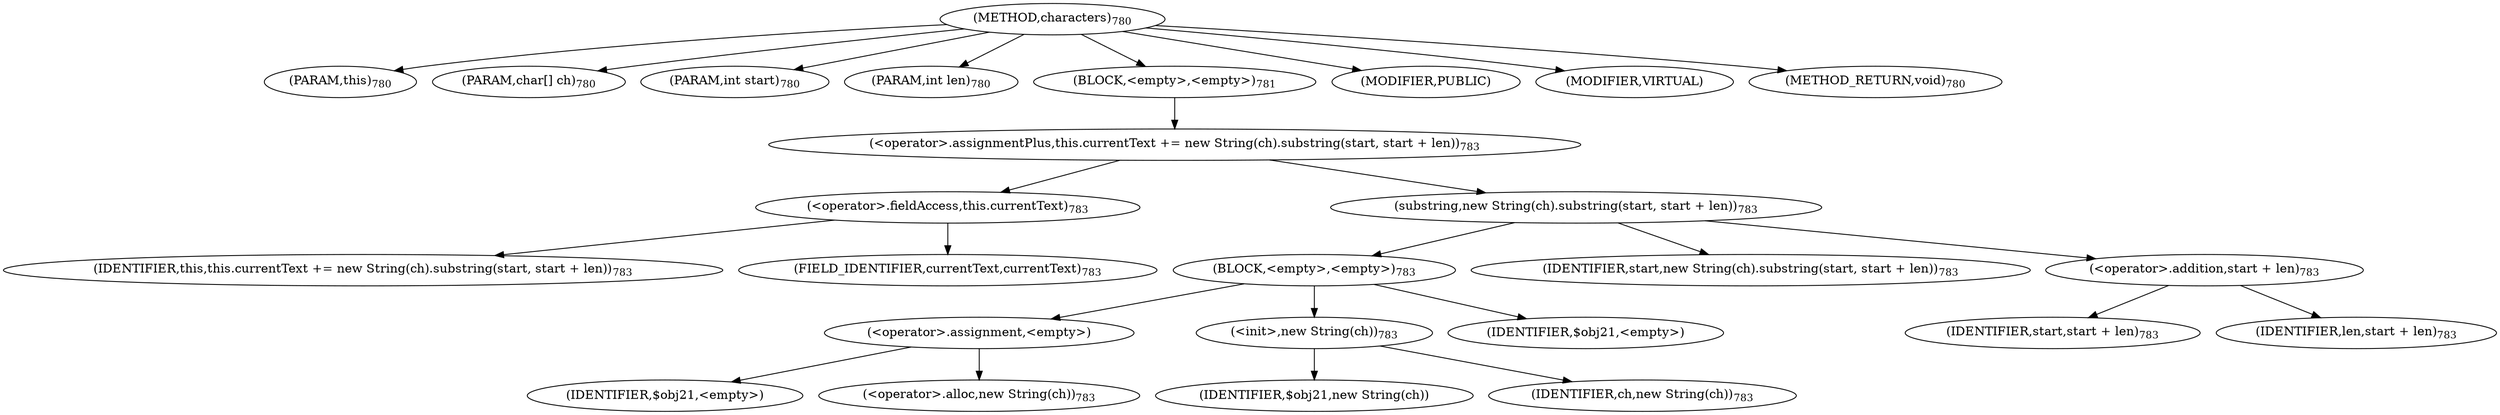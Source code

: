 digraph "characters" {  
"1681" [label = <(METHOD,characters)<SUB>780</SUB>> ]
"1682" [label = <(PARAM,this)<SUB>780</SUB>> ]
"1683" [label = <(PARAM,char[] ch)<SUB>780</SUB>> ]
"1684" [label = <(PARAM,int start)<SUB>780</SUB>> ]
"1685" [label = <(PARAM,int len)<SUB>780</SUB>> ]
"1686" [label = <(BLOCK,&lt;empty&gt;,&lt;empty&gt;)<SUB>781</SUB>> ]
"1687" [label = <(&lt;operator&gt;.assignmentPlus,this.currentText += new String(ch).substring(start, start + len))<SUB>783</SUB>> ]
"1688" [label = <(&lt;operator&gt;.fieldAccess,this.currentText)<SUB>783</SUB>> ]
"1689" [label = <(IDENTIFIER,this,this.currentText += new String(ch).substring(start, start + len))<SUB>783</SUB>> ]
"1690" [label = <(FIELD_IDENTIFIER,currentText,currentText)<SUB>783</SUB>> ]
"1691" [label = <(substring,new String(ch).substring(start, start + len))<SUB>783</SUB>> ]
"1692" [label = <(BLOCK,&lt;empty&gt;,&lt;empty&gt;)<SUB>783</SUB>> ]
"1693" [label = <(&lt;operator&gt;.assignment,&lt;empty&gt;)> ]
"1694" [label = <(IDENTIFIER,$obj21,&lt;empty&gt;)> ]
"1695" [label = <(&lt;operator&gt;.alloc,new String(ch))<SUB>783</SUB>> ]
"1696" [label = <(&lt;init&gt;,new String(ch))<SUB>783</SUB>> ]
"1697" [label = <(IDENTIFIER,$obj21,new String(ch))> ]
"1698" [label = <(IDENTIFIER,ch,new String(ch))<SUB>783</SUB>> ]
"1699" [label = <(IDENTIFIER,$obj21,&lt;empty&gt;)> ]
"1700" [label = <(IDENTIFIER,start,new String(ch).substring(start, start + len))<SUB>783</SUB>> ]
"1701" [label = <(&lt;operator&gt;.addition,start + len)<SUB>783</SUB>> ]
"1702" [label = <(IDENTIFIER,start,start + len)<SUB>783</SUB>> ]
"1703" [label = <(IDENTIFIER,len,start + len)<SUB>783</SUB>> ]
"1704" [label = <(MODIFIER,PUBLIC)> ]
"1705" [label = <(MODIFIER,VIRTUAL)> ]
"1706" [label = <(METHOD_RETURN,void)<SUB>780</SUB>> ]
  "1681" -> "1682" 
  "1681" -> "1683" 
  "1681" -> "1684" 
  "1681" -> "1685" 
  "1681" -> "1686" 
  "1681" -> "1704" 
  "1681" -> "1705" 
  "1681" -> "1706" 
  "1686" -> "1687" 
  "1687" -> "1688" 
  "1687" -> "1691" 
  "1688" -> "1689" 
  "1688" -> "1690" 
  "1691" -> "1692" 
  "1691" -> "1700" 
  "1691" -> "1701" 
  "1692" -> "1693" 
  "1692" -> "1696" 
  "1692" -> "1699" 
  "1693" -> "1694" 
  "1693" -> "1695" 
  "1696" -> "1697" 
  "1696" -> "1698" 
  "1701" -> "1702" 
  "1701" -> "1703" 
}
